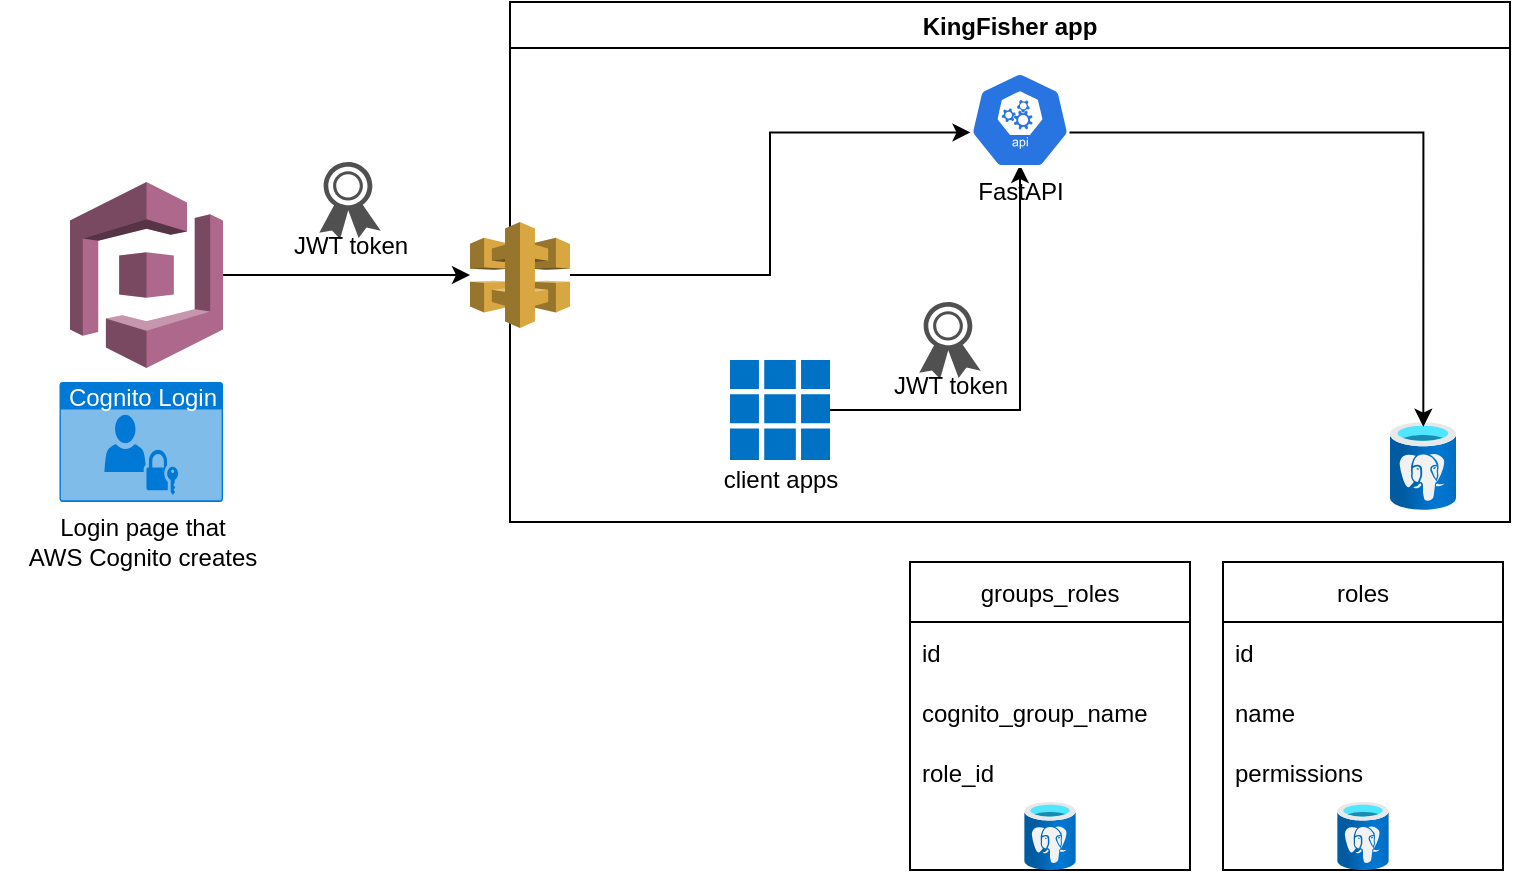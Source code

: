 <mxfile version="20.3.0" type="device"><diagram id="y3J8DUWRC6GZHvSkSL8_" name="Page-1"><mxGraphModel dx="1185" dy="721" grid="1" gridSize="10" guides="1" tooltips="1" connect="1" arrows="1" fold="1" page="1" pageScale="1" pageWidth="850" pageHeight="1100" math="0" shadow="0"><root><mxCell id="0"/><mxCell id="1" parent="0"/><mxCell id="9o6if0Gz6FKFhhZoHhrN-32" style="edgeStyle=orthogonalEdgeStyle;rounded=0;orthogonalLoop=1;jettySize=auto;html=1;" edge="1" parent="1" source="9o6if0Gz6FKFhhZoHhrN-1" target="9o6if0Gz6FKFhhZoHhrN-28"><mxGeometry relative="1" as="geometry"/></mxCell><mxCell id="9o6if0Gz6FKFhhZoHhrN-1" value="" style="outlineConnect=0;dashed=0;verticalLabelPosition=bottom;verticalAlign=top;align=center;html=1;shape=mxgraph.aws3.cognito;fillColor=#AD688B;gradientColor=none;" vertex="1" parent="1"><mxGeometry x="70" y="230" width="76.5" height="93" as="geometry"/></mxCell><mxCell id="9o6if0Gz6FKFhhZoHhrN-22" value="" style="group" vertex="1" connectable="0" parent="1"><mxGeometry x="490" y="420" width="296.5" height="154" as="geometry"/></mxCell><mxCell id="9o6if0Gz6FKFhhZoHhrN-11" value="groups_roles" style="swimlane;fontStyle=0;childLayout=stackLayout;horizontal=1;startSize=30;horizontalStack=0;resizeParent=1;resizeParentMax=0;resizeLast=0;collapsible=1;marginBottom=0;labelBackgroundColor=none;fillColor=none;" vertex="1" parent="9o6if0Gz6FKFhhZoHhrN-22"><mxGeometry width="140" height="154" as="geometry"/></mxCell><mxCell id="9o6if0Gz6FKFhhZoHhrN-12" value="id" style="text;strokeColor=none;fillColor=none;align=left;verticalAlign=middle;spacingLeft=4;spacingRight=4;overflow=hidden;points=[[0,0.5],[1,0.5]];portConstraint=eastwest;rotatable=0;labelBackgroundColor=none;" vertex="1" parent="9o6if0Gz6FKFhhZoHhrN-11"><mxGeometry y="30" width="140" height="30" as="geometry"/></mxCell><mxCell id="9o6if0Gz6FKFhhZoHhrN-13" value="cognito_group_name" style="text;strokeColor=none;fillColor=none;align=left;verticalAlign=middle;spacingLeft=4;spacingRight=4;overflow=hidden;points=[[0,0.5],[1,0.5]];portConstraint=eastwest;rotatable=0;labelBackgroundColor=none;" vertex="1" parent="9o6if0Gz6FKFhhZoHhrN-11"><mxGeometry y="60" width="140" height="30" as="geometry"/></mxCell><mxCell id="9o6if0Gz6FKFhhZoHhrN-14" value="role_id" style="text;strokeColor=none;fillColor=none;align=left;verticalAlign=middle;spacingLeft=4;spacingRight=4;overflow=hidden;points=[[0,0.5],[1,0.5]];portConstraint=eastwest;rotatable=0;labelBackgroundColor=none;" vertex="1" parent="9o6if0Gz6FKFhhZoHhrN-11"><mxGeometry y="90" width="140" height="30" as="geometry"/></mxCell><mxCell id="9o6if0Gz6FKFhhZoHhrN-15" value="" style="aspect=fixed;html=1;points=[];align=center;image;fontSize=12;image=img/lib/azure2/databases/Azure_Database_PostgreSQL_Server.svg;labelBackgroundColor=none;fillColor=none;" vertex="1" parent="9o6if0Gz6FKFhhZoHhrN-11"><mxGeometry y="120" width="140" height="34" as="geometry"/></mxCell><mxCell id="9o6if0Gz6FKFhhZoHhrN-16" value="roles" style="swimlane;fontStyle=0;childLayout=stackLayout;horizontal=1;startSize=30;horizontalStack=0;resizeParent=1;resizeParentMax=0;resizeLast=0;collapsible=1;marginBottom=0;labelBackgroundColor=none;fillColor=none;" vertex="1" parent="9o6if0Gz6FKFhhZoHhrN-22"><mxGeometry x="156.5" width="140" height="154" as="geometry"/></mxCell><mxCell id="9o6if0Gz6FKFhhZoHhrN-17" value="id" style="text;strokeColor=none;fillColor=none;align=left;verticalAlign=middle;spacingLeft=4;spacingRight=4;overflow=hidden;points=[[0,0.5],[1,0.5]];portConstraint=eastwest;rotatable=0;labelBackgroundColor=none;" vertex="1" parent="9o6if0Gz6FKFhhZoHhrN-16"><mxGeometry y="30" width="140" height="30" as="geometry"/></mxCell><mxCell id="9o6if0Gz6FKFhhZoHhrN-18" value="name" style="text;strokeColor=none;fillColor=none;align=left;verticalAlign=middle;spacingLeft=4;spacingRight=4;overflow=hidden;points=[[0,0.5],[1,0.5]];portConstraint=eastwest;rotatable=0;labelBackgroundColor=none;" vertex="1" parent="9o6if0Gz6FKFhhZoHhrN-16"><mxGeometry y="60" width="140" height="30" as="geometry"/></mxCell><mxCell id="9o6if0Gz6FKFhhZoHhrN-19" value="permissions" style="text;strokeColor=none;fillColor=none;align=left;verticalAlign=middle;spacingLeft=4;spacingRight=4;overflow=hidden;points=[[0,0.5],[1,0.5]];portConstraint=eastwest;rotatable=0;labelBackgroundColor=none;" vertex="1" parent="9o6if0Gz6FKFhhZoHhrN-16"><mxGeometry y="90" width="140" height="30" as="geometry"/></mxCell><mxCell id="9o6if0Gz6FKFhhZoHhrN-20" value="" style="aspect=fixed;html=1;points=[];align=center;image;fontSize=12;image=img/lib/azure2/databases/Azure_Database_PostgreSQL_Server.svg;labelBackgroundColor=none;fillColor=none;" vertex="1" parent="9o6if0Gz6FKFhhZoHhrN-16"><mxGeometry y="120" width="140" height="34" as="geometry"/></mxCell><mxCell id="9o6if0Gz6FKFhhZoHhrN-27" value="KingFisher app" style="swimlane;labelBackgroundColor=none;fillColor=none;" vertex="1" parent="1"><mxGeometry x="290" y="140" width="500" height="260" as="geometry"/></mxCell><mxCell id="9o6if0Gz6FKFhhZoHhrN-29" value="" style="aspect=fixed;html=1;points=[];align=center;image;fontSize=12;image=img/lib/azure2/databases/Azure_Database_PostgreSQL_Server.svg;labelBackgroundColor=none;fillColor=none;" vertex="1" parent="9o6if0Gz6FKFhhZoHhrN-27"><mxGeometry x="440" y="210" width="33" height="44" as="geometry"/></mxCell><mxCell id="9o6if0Gz6FKFhhZoHhrN-46" style="edgeStyle=orthogonalEdgeStyle;rounded=0;orthogonalLoop=1;jettySize=auto;html=1;entryX=0.5;entryY=0.05;entryDx=0;entryDy=0;entryPerimeter=0;" edge="1" parent="9o6if0Gz6FKFhhZoHhrN-27" source="9o6if0Gz6FKFhhZoHhrN-42" target="9o6if0Gz6FKFhhZoHhrN-37"><mxGeometry relative="1" as="geometry"><mxPoint x="160" y="90" as="targetPoint"/></mxGeometry></mxCell><mxCell id="9o6if0Gz6FKFhhZoHhrN-44" value="" style="group" vertex="1" connectable="0" parent="9o6if0Gz6FKFhhZoHhrN-27"><mxGeometry x="95" y="179" width="80" height="75" as="geometry"/></mxCell><mxCell id="9o6if0Gz6FKFhhZoHhrN-42" value="" style="sketch=0;aspect=fixed;html=1;points=[];align=center;image;fontSize=12;image=img/lib/mscae/Client_Apps.svg;labelBackgroundColor=none;fillColor=none;" vertex="1" parent="9o6if0Gz6FKFhhZoHhrN-44"><mxGeometry x="15" width="50" height="50" as="geometry"/></mxCell><mxCell id="9o6if0Gz6FKFhhZoHhrN-43" value="client apps" style="text;html=1;align=center;verticalAlign=middle;resizable=0;points=[];autosize=1;strokeColor=none;fillColor=none;" vertex="1" parent="9o6if0Gz6FKFhhZoHhrN-44"><mxGeometry y="45" width="80" height="30" as="geometry"/></mxCell><mxCell id="9o6if0Gz6FKFhhZoHhrN-39" value="" style="group" vertex="1" connectable="0" parent="9o6if0Gz6FKFhhZoHhrN-27"><mxGeometry x="190" y="150" width="60" height="57" as="geometry"/></mxCell><mxCell id="9o6if0Gz6FKFhhZoHhrN-40" value="" style="sketch=0;pointerEvents=1;shadow=0;dashed=0;html=1;strokeColor=none;fillColor=#505050;labelPosition=center;verticalLabelPosition=bottom;verticalAlign=top;outlineConnect=0;align=center;shape=mxgraph.office.security.token;" vertex="1" parent="9o6if0Gz6FKFhhZoHhrN-39"><mxGeometry x="14.625" width="30.75" height="38.494" as="geometry"/></mxCell><mxCell id="9o6if0Gz6FKFhhZoHhrN-41" value="JWT token" style="text;html=1;align=center;verticalAlign=middle;resizable=0;points=[];autosize=1;strokeColor=none;fillColor=none;" vertex="1" parent="9o6if0Gz6FKFhhZoHhrN-39"><mxGeometry x="-10" y="27.002" width="80" height="30" as="geometry"/></mxCell><mxCell id="9o6if0Gz6FKFhhZoHhrN-38" value="" style="group" vertex="1" connectable="0" parent="9o6if0Gz6FKFhhZoHhrN-27"><mxGeometry x="220" y="35" width="70" height="75" as="geometry"/></mxCell><mxCell id="9o6if0Gz6FKFhhZoHhrN-36" value="" style="sketch=0;html=1;dashed=0;whitespace=wrap;fillColor=#2875E2;strokeColor=#ffffff;points=[[0.005,0.63,0],[0.1,0.2,0],[0.9,0.2,0],[0.5,0,0],[0.995,0.63,0],[0.72,0.99,0],[0.5,1,0],[0.28,0.99,0]];shape=mxgraph.kubernetes.icon;prIcon=api;labelBackgroundColor=none;" vertex="1" parent="9o6if0Gz6FKFhhZoHhrN-38"><mxGeometry x="10" width="50" height="48" as="geometry"/></mxCell><mxCell id="9o6if0Gz6FKFhhZoHhrN-37" value="FastAPI" style="text;html=1;align=center;verticalAlign=middle;resizable=0;points=[];autosize=1;strokeColor=none;fillColor=none;" vertex="1" parent="9o6if0Gz6FKFhhZoHhrN-38"><mxGeometry y="45" width="70" height="30" as="geometry"/></mxCell><mxCell id="9o6if0Gz6FKFhhZoHhrN-48" style="edgeStyle=orthogonalEdgeStyle;rounded=0;orthogonalLoop=1;jettySize=auto;html=1;exitX=0.995;exitY=0.63;exitDx=0;exitDy=0;exitPerimeter=0;entryX=0.505;entryY=0.053;entryDx=0;entryDy=0;entryPerimeter=0;" edge="1" parent="9o6if0Gz6FKFhhZoHhrN-27" source="9o6if0Gz6FKFhhZoHhrN-36" target="9o6if0Gz6FKFhhZoHhrN-29"><mxGeometry relative="1" as="geometry"><mxPoint x="440" y="64.833" as="targetPoint"/></mxGeometry></mxCell><mxCell id="9o6if0Gz6FKFhhZoHhrN-47" style="edgeStyle=orthogonalEdgeStyle;rounded=0;orthogonalLoop=1;jettySize=auto;html=1;entryX=0.005;entryY=0.63;entryDx=0;entryDy=0;entryPerimeter=0;" edge="1" parent="1" source="9o6if0Gz6FKFhhZoHhrN-28" target="9o6if0Gz6FKFhhZoHhrN-36"><mxGeometry relative="1" as="geometry"/></mxCell><mxCell id="9o6if0Gz6FKFhhZoHhrN-28" value="" style="outlineConnect=0;dashed=0;verticalLabelPosition=bottom;verticalAlign=top;align=center;html=1;shape=mxgraph.aws3.api_gateway;fillColor=#D9A741;gradientColor=none;labelBackgroundColor=none;" vertex="1" parent="1"><mxGeometry x="270" y="250" width="50" height="53" as="geometry"/></mxCell><mxCell id="9o6if0Gz6FKFhhZoHhrN-31" value="" style="group" vertex="1" connectable="0" parent="1"><mxGeometry x="180" y="220" width="60" height="57" as="geometry"/></mxCell><mxCell id="9o6if0Gz6FKFhhZoHhrN-5" value="" style="sketch=0;pointerEvents=1;shadow=0;dashed=0;html=1;strokeColor=none;fillColor=#505050;labelPosition=center;verticalLabelPosition=bottom;verticalAlign=top;outlineConnect=0;align=center;shape=mxgraph.office.security.token;" vertex="1" parent="9o6if0Gz6FKFhhZoHhrN-31"><mxGeometry x="14.625" width="30.75" height="38.494" as="geometry"/></mxCell><mxCell id="9o6if0Gz6FKFhhZoHhrN-30" value="JWT token" style="text;html=1;align=center;verticalAlign=middle;resizable=0;points=[];autosize=1;strokeColor=none;fillColor=none;" vertex="1" parent="9o6if0Gz6FKFhhZoHhrN-31"><mxGeometry x="-10" y="27.002" width="80" height="30" as="geometry"/></mxCell><mxCell id="9o6if0Gz6FKFhhZoHhrN-35" value="" style="group" vertex="1" connectable="0" parent="1"><mxGeometry x="35.63" y="330" width="140" height="100" as="geometry"/></mxCell><mxCell id="9o6if0Gz6FKFhhZoHhrN-33" value="Cognito Login" style="html=1;strokeColor=none;fillColor=#0079D6;labelPosition=center;verticalLabelPosition=middle;verticalAlign=top;align=center;fontSize=12;outlineConnect=0;spacingTop=-6;fontColor=#FFFFFF;sketch=0;shape=mxgraph.sitemap.login;labelBackgroundColor=none;" vertex="1" parent="9o6if0Gz6FKFhhZoHhrN-35"><mxGeometry x="29.12" width="81.75" height="60" as="geometry"/></mxCell><mxCell id="9o6if0Gz6FKFhhZoHhrN-34" value="Login page that&lt;br&gt;AWS Cognito creates" style="text;html=1;align=center;verticalAlign=middle;resizable=0;points=[];autosize=1;strokeColor=none;fillColor=none;" vertex="1" parent="9o6if0Gz6FKFhhZoHhrN-35"><mxGeometry y="60" width="140" height="40" as="geometry"/></mxCell></root></mxGraphModel></diagram></mxfile>